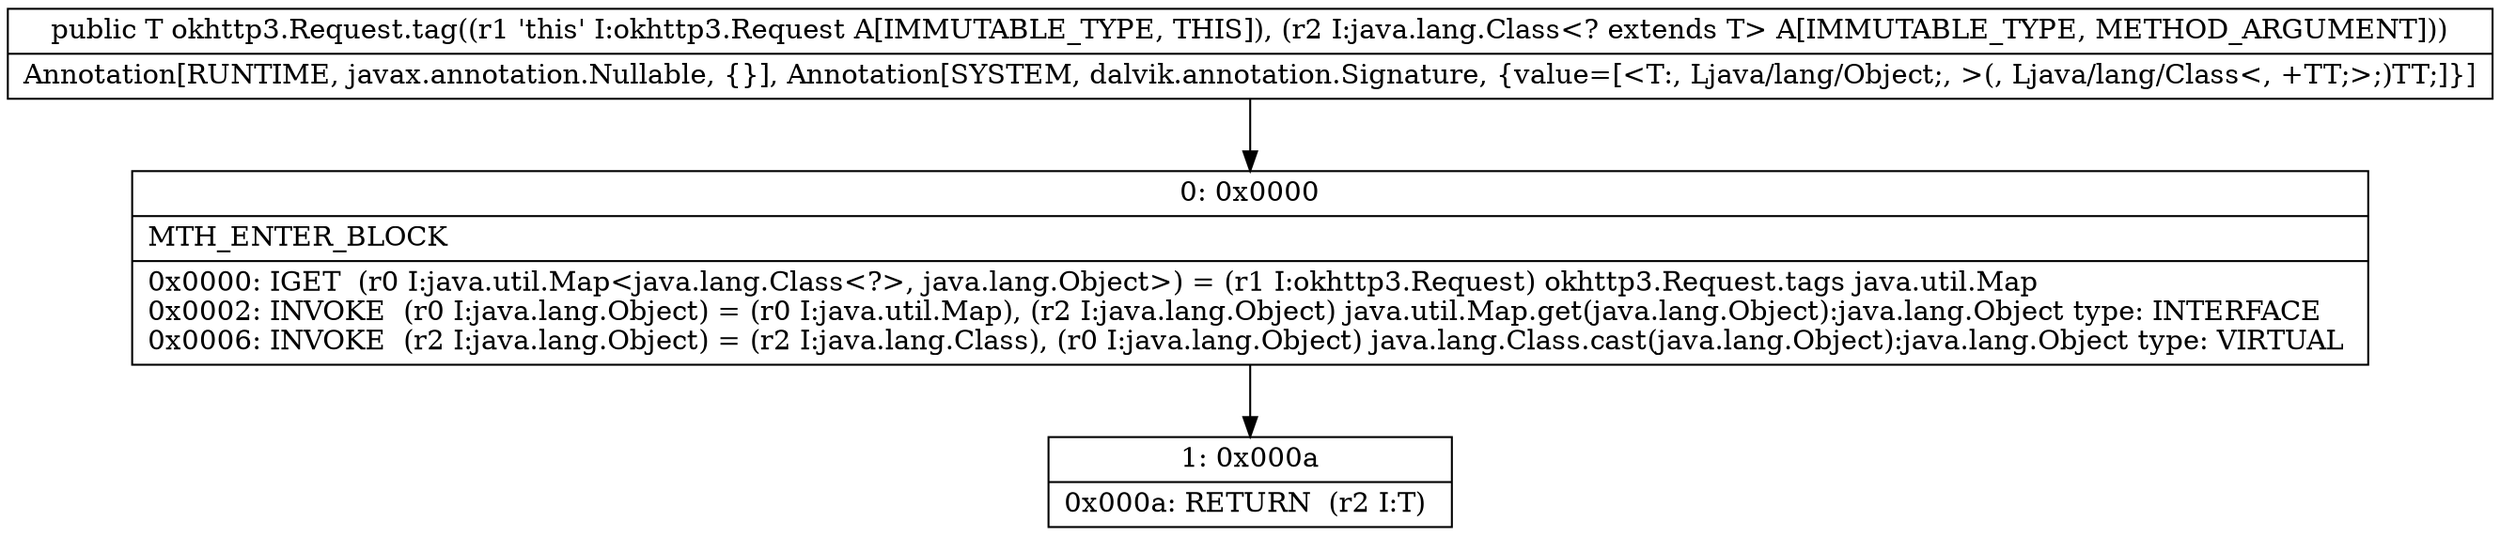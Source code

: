 digraph "CFG forokhttp3.Request.tag(Ljava\/lang\/Class;)Ljava\/lang\/Object;" {
Node_0 [shape=record,label="{0\:\ 0x0000|MTH_ENTER_BLOCK\l|0x0000: IGET  (r0 I:java.util.Map\<java.lang.Class\<?\>, java.lang.Object\>) = (r1 I:okhttp3.Request) okhttp3.Request.tags java.util.Map \l0x0002: INVOKE  (r0 I:java.lang.Object) = (r0 I:java.util.Map), (r2 I:java.lang.Object) java.util.Map.get(java.lang.Object):java.lang.Object type: INTERFACE \l0x0006: INVOKE  (r2 I:java.lang.Object) = (r2 I:java.lang.Class), (r0 I:java.lang.Object) java.lang.Class.cast(java.lang.Object):java.lang.Object type: VIRTUAL \l}"];
Node_1 [shape=record,label="{1\:\ 0x000a|0x000a: RETURN  (r2 I:T) \l}"];
MethodNode[shape=record,label="{public T okhttp3.Request.tag((r1 'this' I:okhttp3.Request A[IMMUTABLE_TYPE, THIS]), (r2 I:java.lang.Class\<? extends T\> A[IMMUTABLE_TYPE, METHOD_ARGUMENT]))  | Annotation[RUNTIME, javax.annotation.Nullable, \{\}], Annotation[SYSTEM, dalvik.annotation.Signature, \{value=[\<T:, Ljava\/lang\/Object;, \>(, Ljava\/lang\/Class\<, +TT;\>;)TT;]\}]\l}"];
MethodNode -> Node_0;
Node_0 -> Node_1;
}

